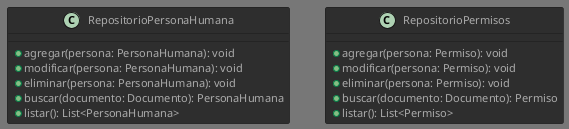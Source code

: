 @startuml diagramaDeClasesRepositorios
!theme reddress-darkblue

class RepositorioPersonaHumana {
    + agregar(persona: PersonaHumana): void
    + modificar(persona: PersonaHumana): void
    + eliminar(persona: PersonaHumana): void
    + buscar(documento: Documento): PersonaHumana
    + listar(): List<PersonaHumana>
}

class RepositorioPermisos {
    + agregar(persona: Permiso): void
    + modificar(persona: Permiso): void
    + eliminar(persona: Permiso): void
    + buscar(documento: Documento): Permiso
    + listar(): List<Permiso>
}

@enduml